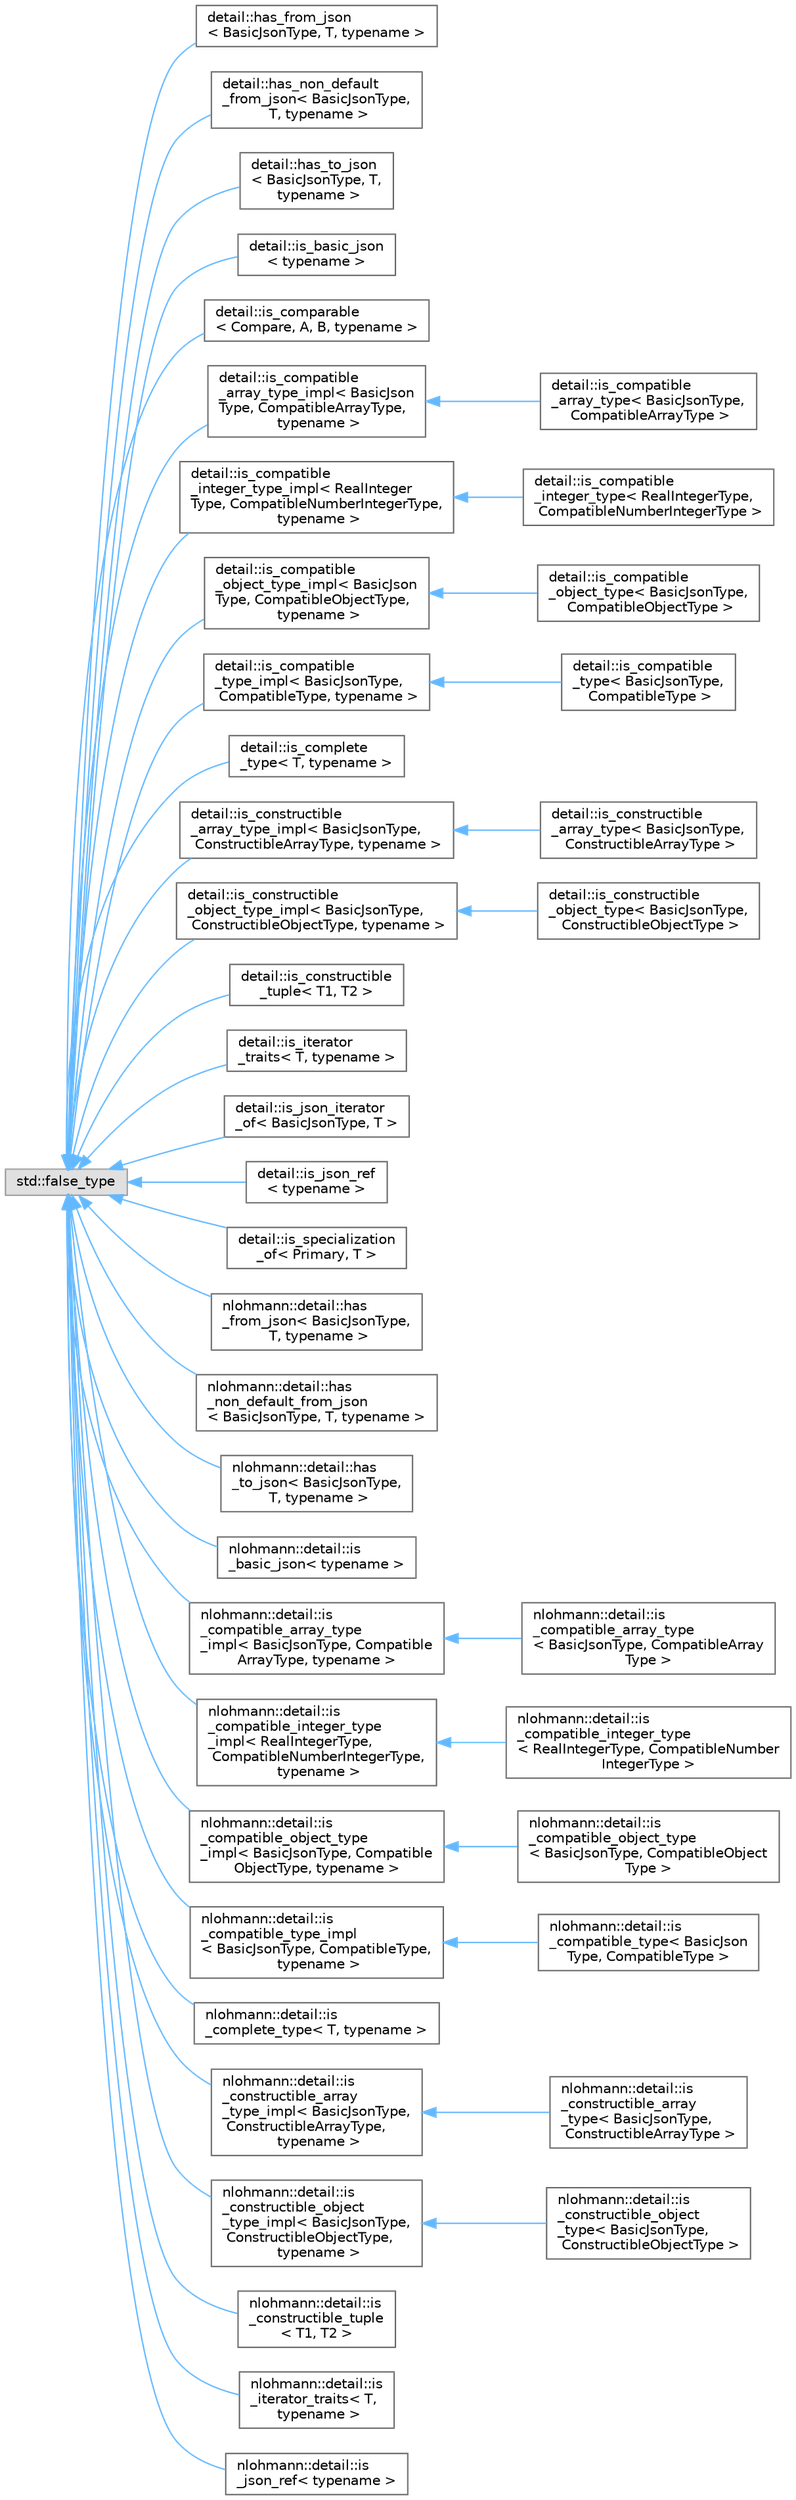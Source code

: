 digraph "Graphical Class Hierarchy"
{
 // LATEX_PDF_SIZE
  bgcolor="transparent";
  edge [fontname=Helvetica,fontsize=10,labelfontname=Helvetica,labelfontsize=10];
  node [fontname=Helvetica,fontsize=10,shape=box,height=0.2,width=0.4];
  rankdir="LR";
  Node0 [id="Node000000",label="std::false_type",height=0.2,width=0.4,color="grey60", fillcolor="#E0E0E0", style="filled",tooltip=" "];
  Node0 -> Node1 [id="edge102_Node000000_Node000001",dir="back",color="steelblue1",style="solid",tooltip=" "];
  Node1 [id="Node000001",label="detail::has_from_json\l\< BasicJsonType, T, typename \>",height=0.2,width=0.4,color="grey40", fillcolor="white", style="filled",URL="$structdetail_1_1has__from__json.html",tooltip=" "];
  Node0 -> Node2 [id="edge103_Node000000_Node000002",dir="back",color="steelblue1",style="solid",tooltip=" "];
  Node2 [id="Node000002",label="detail::has_non_default\l_from_json\< BasicJsonType,\l T, typename \>",height=0.2,width=0.4,color="grey40", fillcolor="white", style="filled",URL="$structdetail_1_1has__non__default__from__json.html",tooltip=" "];
  Node0 -> Node3 [id="edge104_Node000000_Node000003",dir="back",color="steelblue1",style="solid",tooltip=" "];
  Node3 [id="Node000003",label="detail::has_to_json\l\< BasicJsonType, T,\l typename \>",height=0.2,width=0.4,color="grey40", fillcolor="white", style="filled",URL="$structdetail_1_1has__to__json.html",tooltip=" "];
  Node0 -> Node4 [id="edge105_Node000000_Node000004",dir="back",color="steelblue1",style="solid",tooltip=" "];
  Node4 [id="Node000004",label="detail::is_basic_json\l\< typename \>",height=0.2,width=0.4,color="grey40", fillcolor="white", style="filled",URL="$structdetail_1_1is__basic__json.html",tooltip=" "];
  Node0 -> Node5 [id="edge106_Node000000_Node000005",dir="back",color="steelblue1",style="solid",tooltip=" "];
  Node5 [id="Node000005",label="detail::is_comparable\l\< Compare, A, B, typename \>",height=0.2,width=0.4,color="grey40", fillcolor="white", style="filled",URL="$structdetail_1_1is__comparable.html",tooltip=" "];
  Node0 -> Node6 [id="edge107_Node000000_Node000006",dir="back",color="steelblue1",style="solid",tooltip=" "];
  Node6 [id="Node000006",label="detail::is_compatible\l_array_type_impl\< BasicJson\lType, CompatibleArrayType,\l typename \>",height=0.2,width=0.4,color="grey40", fillcolor="white", style="filled",URL="$structdetail_1_1is__compatible__array__type__impl.html",tooltip=" "];
  Node6 -> Node7 [id="edge108_Node000006_Node000007",dir="back",color="steelblue1",style="solid",tooltip=" "];
  Node7 [id="Node000007",label="detail::is_compatible\l_array_type\< BasicJsonType,\l CompatibleArrayType \>",height=0.2,width=0.4,color="grey40", fillcolor="white", style="filled",URL="$structdetail_1_1is__compatible__array__type.html",tooltip=" "];
  Node0 -> Node8 [id="edge109_Node000000_Node000008",dir="back",color="steelblue1",style="solid",tooltip=" "];
  Node8 [id="Node000008",label="detail::is_compatible\l_integer_type_impl\< RealInteger\lType, CompatibleNumberIntegerType,\l typename \>",height=0.2,width=0.4,color="grey40", fillcolor="white", style="filled",URL="$structdetail_1_1is__compatible__integer__type__impl.html",tooltip=" "];
  Node8 -> Node9 [id="edge110_Node000008_Node000009",dir="back",color="steelblue1",style="solid",tooltip=" "];
  Node9 [id="Node000009",label="detail::is_compatible\l_integer_type\< RealIntegerType,\l CompatibleNumberIntegerType \>",height=0.2,width=0.4,color="grey40", fillcolor="white", style="filled",URL="$structdetail_1_1is__compatible__integer__type.html",tooltip=" "];
  Node0 -> Node10 [id="edge111_Node000000_Node000010",dir="back",color="steelblue1",style="solid",tooltip=" "];
  Node10 [id="Node000010",label="detail::is_compatible\l_object_type_impl\< BasicJson\lType, CompatibleObjectType,\l typename \>",height=0.2,width=0.4,color="grey40", fillcolor="white", style="filled",URL="$structdetail_1_1is__compatible__object__type__impl.html",tooltip=" "];
  Node10 -> Node11 [id="edge112_Node000010_Node000011",dir="back",color="steelblue1",style="solid",tooltip=" "];
  Node11 [id="Node000011",label="detail::is_compatible\l_object_type\< BasicJsonType,\l CompatibleObjectType \>",height=0.2,width=0.4,color="grey40", fillcolor="white", style="filled",URL="$structdetail_1_1is__compatible__object__type.html",tooltip=" "];
  Node0 -> Node12 [id="edge113_Node000000_Node000012",dir="back",color="steelblue1",style="solid",tooltip=" "];
  Node12 [id="Node000012",label="detail::is_compatible\l_type_impl\< BasicJsonType,\l CompatibleType, typename \>",height=0.2,width=0.4,color="grey40", fillcolor="white", style="filled",URL="$structdetail_1_1is__compatible__type__impl.html",tooltip=" "];
  Node12 -> Node13 [id="edge114_Node000012_Node000013",dir="back",color="steelblue1",style="solid",tooltip=" "];
  Node13 [id="Node000013",label="detail::is_compatible\l_type\< BasicJsonType,\l CompatibleType \>",height=0.2,width=0.4,color="grey40", fillcolor="white", style="filled",URL="$structdetail_1_1is__compatible__type.html",tooltip=" "];
  Node0 -> Node14 [id="edge115_Node000000_Node000014",dir="back",color="steelblue1",style="solid",tooltip=" "];
  Node14 [id="Node000014",label="detail::is_complete\l_type\< T, typename \>",height=0.2,width=0.4,color="grey40", fillcolor="white", style="filled",URL="$structdetail_1_1is__complete__type.html",tooltip=" "];
  Node0 -> Node15 [id="edge116_Node000000_Node000015",dir="back",color="steelblue1",style="solid",tooltip=" "];
  Node15 [id="Node000015",label="detail::is_constructible\l_array_type_impl\< BasicJsonType,\l ConstructibleArrayType, typename \>",height=0.2,width=0.4,color="grey40", fillcolor="white", style="filled",URL="$structdetail_1_1is__constructible__array__type__impl.html",tooltip=" "];
  Node15 -> Node16 [id="edge117_Node000015_Node000016",dir="back",color="steelblue1",style="solid",tooltip=" "];
  Node16 [id="Node000016",label="detail::is_constructible\l_array_type\< BasicJsonType,\l ConstructibleArrayType \>",height=0.2,width=0.4,color="grey40", fillcolor="white", style="filled",URL="$structdetail_1_1is__constructible__array__type.html",tooltip=" "];
  Node0 -> Node17 [id="edge118_Node000000_Node000017",dir="back",color="steelblue1",style="solid",tooltip=" "];
  Node17 [id="Node000017",label="detail::is_constructible\l_object_type_impl\< BasicJsonType,\l ConstructibleObjectType, typename \>",height=0.2,width=0.4,color="grey40", fillcolor="white", style="filled",URL="$structdetail_1_1is__constructible__object__type__impl.html",tooltip=" "];
  Node17 -> Node18 [id="edge119_Node000017_Node000018",dir="back",color="steelblue1",style="solid",tooltip=" "];
  Node18 [id="Node000018",label="detail::is_constructible\l_object_type\< BasicJsonType,\l ConstructibleObjectType \>",height=0.2,width=0.4,color="grey40", fillcolor="white", style="filled",URL="$structdetail_1_1is__constructible__object__type.html",tooltip=" "];
  Node0 -> Node19 [id="edge120_Node000000_Node000019",dir="back",color="steelblue1",style="solid",tooltip=" "];
  Node19 [id="Node000019",label="detail::is_constructible\l_tuple\< T1, T2 \>",height=0.2,width=0.4,color="grey40", fillcolor="white", style="filled",URL="$structdetail_1_1is__constructible__tuple.html",tooltip=" "];
  Node0 -> Node20 [id="edge121_Node000000_Node000020",dir="back",color="steelblue1",style="solid",tooltip=" "];
  Node20 [id="Node000020",label="detail::is_iterator\l_traits\< T, typename \>",height=0.2,width=0.4,color="grey40", fillcolor="white", style="filled",URL="$structdetail_1_1is__iterator__traits.html",tooltip=" "];
  Node0 -> Node21 [id="edge122_Node000000_Node000021",dir="back",color="steelblue1",style="solid",tooltip=" "];
  Node21 [id="Node000021",label="detail::is_json_iterator\l_of\< BasicJsonType, T \>",height=0.2,width=0.4,color="grey40", fillcolor="white", style="filled",URL="$structdetail_1_1is__json__iterator__of.html",tooltip=" "];
  Node0 -> Node22 [id="edge123_Node000000_Node000022",dir="back",color="steelblue1",style="solid",tooltip=" "];
  Node22 [id="Node000022",label="detail::is_json_ref\l\< typename \>",height=0.2,width=0.4,color="grey40", fillcolor="white", style="filled",URL="$structdetail_1_1is__json__ref.html",tooltip=" "];
  Node0 -> Node23 [id="edge124_Node000000_Node000023",dir="back",color="steelblue1",style="solid",tooltip=" "];
  Node23 [id="Node000023",label="detail::is_specialization\l_of\< Primary, T \>",height=0.2,width=0.4,color="grey40", fillcolor="white", style="filled",URL="$structdetail_1_1is__specialization__of.html",tooltip=" "];
  Node0 -> Node24 [id="edge125_Node000000_Node000024",dir="back",color="steelblue1",style="solid",tooltip=" "];
  Node24 [id="Node000024",label="nlohmann::detail::has\l_from_json\< BasicJsonType,\l T, typename \>",height=0.2,width=0.4,color="grey40", fillcolor="white", style="filled",URL="$structnlohmann_1_1detail_1_1has__from__json.html",tooltip=" "];
  Node0 -> Node25 [id="edge126_Node000000_Node000025",dir="back",color="steelblue1",style="solid",tooltip=" "];
  Node25 [id="Node000025",label="nlohmann::detail::has\l_non_default_from_json\l\< BasicJsonType, T, typename \>",height=0.2,width=0.4,color="grey40", fillcolor="white", style="filled",URL="$structnlohmann_1_1detail_1_1has__non__default__from__json.html",tooltip=" "];
  Node0 -> Node26 [id="edge127_Node000000_Node000026",dir="back",color="steelblue1",style="solid",tooltip=" "];
  Node26 [id="Node000026",label="nlohmann::detail::has\l_to_json\< BasicJsonType,\l T, typename \>",height=0.2,width=0.4,color="grey40", fillcolor="white", style="filled",URL="$structnlohmann_1_1detail_1_1has__to__json.html",tooltip=" "];
  Node0 -> Node27 [id="edge128_Node000000_Node000027",dir="back",color="steelblue1",style="solid",tooltip=" "];
  Node27 [id="Node000027",label="nlohmann::detail::is\l_basic_json\< typename \>",height=0.2,width=0.4,color="grey40", fillcolor="white", style="filled",URL="$structnlohmann_1_1detail_1_1is__basic__json.html",tooltip=" "];
  Node0 -> Node28 [id="edge129_Node000000_Node000028",dir="back",color="steelblue1",style="solid",tooltip=" "];
  Node28 [id="Node000028",label="nlohmann::detail::is\l_compatible_array_type\l_impl\< BasicJsonType, Compatible\lArrayType, typename \>",height=0.2,width=0.4,color="grey40", fillcolor="white", style="filled",URL="$structnlohmann_1_1detail_1_1is__compatible__array__type__impl.html",tooltip=" "];
  Node28 -> Node29 [id="edge130_Node000028_Node000029",dir="back",color="steelblue1",style="solid",tooltip=" "];
  Node29 [id="Node000029",label="nlohmann::detail::is\l_compatible_array_type\l\< BasicJsonType, CompatibleArray\lType \>",height=0.2,width=0.4,color="grey40", fillcolor="white", style="filled",URL="$structnlohmann_1_1detail_1_1is__compatible__array__type.html",tooltip=" "];
  Node0 -> Node30 [id="edge131_Node000000_Node000030",dir="back",color="steelblue1",style="solid",tooltip=" "];
  Node30 [id="Node000030",label="nlohmann::detail::is\l_compatible_integer_type\l_impl\< RealIntegerType,\l CompatibleNumberIntegerType,\l typename \>",height=0.2,width=0.4,color="grey40", fillcolor="white", style="filled",URL="$structnlohmann_1_1detail_1_1is__compatible__integer__type__impl.html",tooltip=" "];
  Node30 -> Node31 [id="edge132_Node000030_Node000031",dir="back",color="steelblue1",style="solid",tooltip=" "];
  Node31 [id="Node000031",label="nlohmann::detail::is\l_compatible_integer_type\l\< RealIntegerType, CompatibleNumber\lIntegerType \>",height=0.2,width=0.4,color="grey40", fillcolor="white", style="filled",URL="$structnlohmann_1_1detail_1_1is__compatible__integer__type.html",tooltip=" "];
  Node0 -> Node32 [id="edge133_Node000000_Node000032",dir="back",color="steelblue1",style="solid",tooltip=" "];
  Node32 [id="Node000032",label="nlohmann::detail::is\l_compatible_object_type\l_impl\< BasicJsonType, Compatible\lObjectType, typename \>",height=0.2,width=0.4,color="grey40", fillcolor="white", style="filled",URL="$structnlohmann_1_1detail_1_1is__compatible__object__type__impl.html",tooltip=" "];
  Node32 -> Node33 [id="edge134_Node000032_Node000033",dir="back",color="steelblue1",style="solid",tooltip=" "];
  Node33 [id="Node000033",label="nlohmann::detail::is\l_compatible_object_type\l\< BasicJsonType, CompatibleObject\lType \>",height=0.2,width=0.4,color="grey40", fillcolor="white", style="filled",URL="$structnlohmann_1_1detail_1_1is__compatible__object__type.html",tooltip=" "];
  Node0 -> Node34 [id="edge135_Node000000_Node000034",dir="back",color="steelblue1",style="solid",tooltip=" "];
  Node34 [id="Node000034",label="nlohmann::detail::is\l_compatible_type_impl\l\< BasicJsonType, CompatibleType,\l typename \>",height=0.2,width=0.4,color="grey40", fillcolor="white", style="filled",URL="$structnlohmann_1_1detail_1_1is__compatible__type__impl.html",tooltip=" "];
  Node34 -> Node35 [id="edge136_Node000034_Node000035",dir="back",color="steelblue1",style="solid",tooltip=" "];
  Node35 [id="Node000035",label="nlohmann::detail::is\l_compatible_type\< BasicJson\lType, CompatibleType \>",height=0.2,width=0.4,color="grey40", fillcolor="white", style="filled",URL="$structnlohmann_1_1detail_1_1is__compatible__type.html",tooltip=" "];
  Node0 -> Node36 [id="edge137_Node000000_Node000036",dir="back",color="steelblue1",style="solid",tooltip=" "];
  Node36 [id="Node000036",label="nlohmann::detail::is\l_complete_type\< T, typename \>",height=0.2,width=0.4,color="grey40", fillcolor="white", style="filled",URL="$structnlohmann_1_1detail_1_1is__complete__type.html",tooltip=" "];
  Node0 -> Node37 [id="edge138_Node000000_Node000037",dir="back",color="steelblue1",style="solid",tooltip=" "];
  Node37 [id="Node000037",label="nlohmann::detail::is\l_constructible_array\l_type_impl\< BasicJsonType,\l ConstructibleArrayType,\l typename \>",height=0.2,width=0.4,color="grey40", fillcolor="white", style="filled",URL="$structnlohmann_1_1detail_1_1is__constructible__array__type__impl.html",tooltip=" "];
  Node37 -> Node38 [id="edge139_Node000037_Node000038",dir="back",color="steelblue1",style="solid",tooltip=" "];
  Node38 [id="Node000038",label="nlohmann::detail::is\l_constructible_array\l_type\< BasicJsonType,\l ConstructibleArrayType \>",height=0.2,width=0.4,color="grey40", fillcolor="white", style="filled",URL="$structnlohmann_1_1detail_1_1is__constructible__array__type.html",tooltip=" "];
  Node0 -> Node39 [id="edge140_Node000000_Node000039",dir="back",color="steelblue1",style="solid",tooltip=" "];
  Node39 [id="Node000039",label="nlohmann::detail::is\l_constructible_object\l_type_impl\< BasicJsonType,\l ConstructibleObjectType,\l typename \>",height=0.2,width=0.4,color="grey40", fillcolor="white", style="filled",URL="$structnlohmann_1_1detail_1_1is__constructible__object__type__impl.html",tooltip=" "];
  Node39 -> Node40 [id="edge141_Node000039_Node000040",dir="back",color="steelblue1",style="solid",tooltip=" "];
  Node40 [id="Node000040",label="nlohmann::detail::is\l_constructible_object\l_type\< BasicJsonType,\l ConstructibleObjectType \>",height=0.2,width=0.4,color="grey40", fillcolor="white", style="filled",URL="$structnlohmann_1_1detail_1_1is__constructible__object__type.html",tooltip=" "];
  Node0 -> Node41 [id="edge142_Node000000_Node000041",dir="back",color="steelblue1",style="solid",tooltip=" "];
  Node41 [id="Node000041",label="nlohmann::detail::is\l_constructible_tuple\l\< T1, T2 \>",height=0.2,width=0.4,color="grey40", fillcolor="white", style="filled",URL="$structnlohmann_1_1detail_1_1is__constructible__tuple.html",tooltip=" "];
  Node0 -> Node42 [id="edge143_Node000000_Node000042",dir="back",color="steelblue1",style="solid",tooltip=" "];
  Node42 [id="Node000042",label="nlohmann::detail::is\l_iterator_traits\< T,\l typename \>",height=0.2,width=0.4,color="grey40", fillcolor="white", style="filled",URL="$structnlohmann_1_1detail_1_1is__iterator__traits.html",tooltip=" "];
  Node0 -> Node43 [id="edge144_Node000000_Node000043",dir="back",color="steelblue1",style="solid",tooltip=" "];
  Node43 [id="Node000043",label="nlohmann::detail::is\l_json_ref\< typename \>",height=0.2,width=0.4,color="grey40", fillcolor="white", style="filled",URL="$structnlohmann_1_1detail_1_1is__json__ref.html",tooltip=" "];
}
